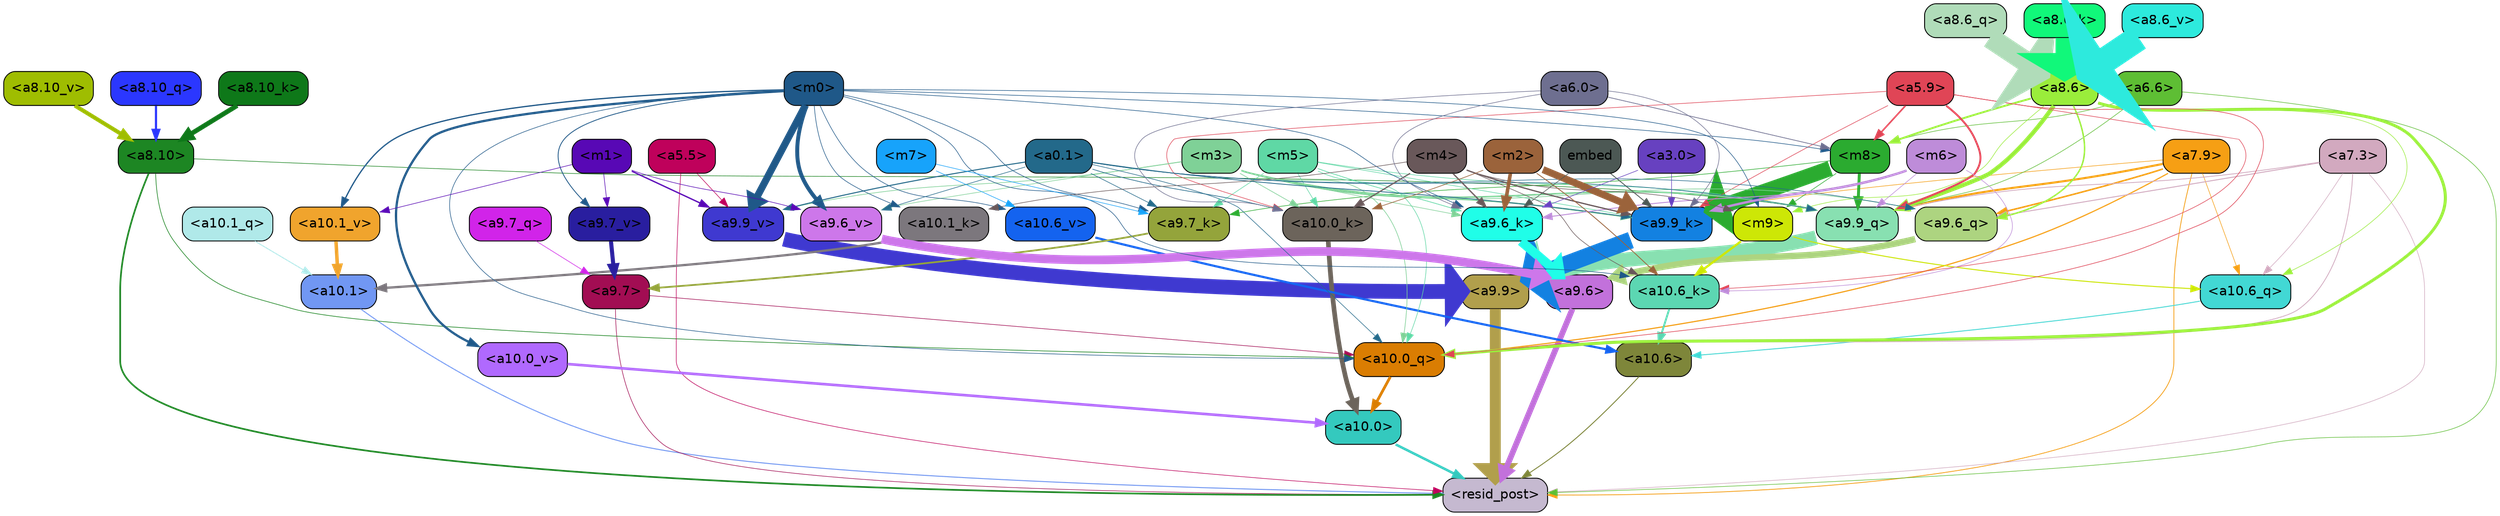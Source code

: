 strict digraph "" {
	graph [bgcolor=transparent,
		layout=dot,
		overlap=false,
		splines=true
	];
	"<a10.6>"	[color=black,
		fillcolor="#7e863a",
		fontname=Helvetica,
		shape=box,
		style="filled, rounded"];
	"<resid_post>"	[color=black,
		fillcolor="#c5b9d0",
		fontname=Helvetica,
		shape=box,
		style="filled, rounded"];
	"<a10.6>" -> "<resid_post>"	[color="#7e863a",
		penwidth=0.9498605728149414];
	"<a10.1>"	[color=black,
		fillcolor="#7197f3",
		fontname=Helvetica,
		shape=box,
		style="filled, rounded"];
	"<a10.1>" -> "<resid_post>"	[color="#7197f3",
		penwidth=1.0084514617919922];
	"<a10.0>"	[color=black,
		fillcolor="#34c9be",
		fontname=Helvetica,
		shape=box,
		style="filled, rounded"];
	"<a10.0>" -> "<resid_post>"	[color="#34c9be",
		penwidth=2.5814952850341797];
	"<a9.9>"	[color=black,
		fillcolor="#b19f4c",
		fontname=Helvetica,
		shape=box,
		style="filled, rounded"];
	"<a9.9>" -> "<resid_post>"	[color="#b19f4c",
		penwidth=11.610888481140137];
	"<a9.7>"	[color=black,
		fillcolor="#a20d53",
		fontname=Helvetica,
		shape=box,
		style="filled, rounded"];
	"<a9.7>" -> "<resid_post>"	[color="#a20d53",
		penwidth=0.6];
	"<a10.0_q>"	[color=black,
		fillcolor="#da7d02",
		fontname=Helvetica,
		shape=box,
		style="filled, rounded"];
	"<a9.7>" -> "<a10.0_q>"	[color="#a20d53",
		penwidth=0.6];
	"<a9.6>"	[color=black,
		fillcolor="#c271db",
		fontname=Helvetica,
		shape=box,
		style="filled, rounded"];
	"<a9.6>" -> "<resid_post>"	[color="#c271db",
		penwidth=6.121421813964844];
	"<a8.10>"	[color=black,
		fillcolor="#1d8623",
		fontname=Helvetica,
		shape=box,
		style="filled, rounded"];
	"<a8.10>" -> "<resid_post>"	[color="#1d8623",
		penwidth=1.7841739654541016];
	"<a8.10>" -> "<a10.0_q>"	[color="#1d8623",
		penwidth=0.6612663269042969];
	"<a9.9_q>"	[color=black,
		fillcolor="#88e0b1",
		fontname=Helvetica,
		shape=box,
		style="filled, rounded"];
	"<a8.10>" -> "<a9.9_q>"	[color="#1d8623",
		penwidth=0.6];
	"<a7.9>"	[color=black,
		fillcolor="#f69f14",
		fontname=Helvetica,
		shape=box,
		style="filled, rounded"];
	"<a7.9>" -> "<resid_post>"	[color="#f69f14",
		penwidth=0.8109169006347656];
	"<a10.6_q>"	[color=black,
		fillcolor="#42d8d4",
		fontname=Helvetica,
		shape=box,
		style="filled, rounded"];
	"<a7.9>" -> "<a10.6_q>"	[color="#f69f14",
		penwidth=0.6];
	"<a7.9>" -> "<a10.0_q>"	[color="#f69f14",
		penwidth=1.19378662109375];
	"<a7.9>" -> "<a9.9_q>"	[color="#f69f14",
		penwidth=2.1764984130859375];
	"<a9.6_q>"	[color=black,
		fillcolor="#add480",
		fontname=Helvetica,
		shape=box,
		style="filled, rounded"];
	"<a7.9>" -> "<a9.6_q>"	[color="#f69f14",
		penwidth=1.6184196472167969];
	"<a9.9_k>"	[color=black,
		fillcolor="#1381e1",
		fontname=Helvetica,
		shape=box,
		style="filled, rounded"];
	"<a7.9>" -> "<a9.9_k>"	[color="#f69f14",
		penwidth=0.6];
	"<a7.3>"	[color=black,
		fillcolor="#d2a9bf",
		fontname=Helvetica,
		shape=box,
		style="filled, rounded"];
	"<a7.3>" -> "<resid_post>"	[color="#d2a9bf",
		penwidth=0.6];
	"<a7.3>" -> "<a10.6_q>"	[color="#d2a9bf",
		penwidth=0.6];
	"<a7.3>" -> "<a10.0_q>"	[color="#d2a9bf",
		penwidth=0.8208656311035156];
	"<a7.3>" -> "<a9.9_q>"	[color="#d2a9bf",
		penwidth=0.8119163513183594];
	"<a7.3>" -> "<a9.6_q>"	[color="#d2a9bf",
		penwidth=0.9649925231933594];
	"<a6.6>"	[color=black,
		fillcolor="#5ebe34",
		fontname=Helvetica,
		shape=box,
		style="filled, rounded"];
	"<a6.6>" -> "<resid_post>"	[color="#5ebe34",
		penwidth=0.6];
	"<m8>"	[color=black,
		fillcolor="#2bab30",
		fontname=Helvetica,
		shape=box,
		style="filled, rounded"];
	"<a6.6>" -> "<m8>"	[color="#5ebe34",
		penwidth=0.6];
	"<a6.6>" -> "<a9.9_q>"	[color="#5ebe34",
		penwidth=0.6];
	"<a5.5>"	[color=black,
		fillcolor="#bf015b",
		fontname=Helvetica,
		shape=box,
		style="filled, rounded"];
	"<a5.5>" -> "<resid_post>"	[color="#bf015b",
		penwidth=0.6];
	"<a9.9_v>"	[color=black,
		fillcolor="#3f39d0",
		fontname=Helvetica,
		shape=box,
		style="filled, rounded"];
	"<a5.5>" -> "<a9.9_v>"	[color="#bf015b",
		penwidth=0.6];
	"<a10.6_q>" -> "<a10.6>"	[color="#42d8d4",
		penwidth=0.9244728088378906];
	"<a10.1_q>"	[color=black,
		fillcolor="#b0e9e9",
		fontname=Helvetica,
		shape=box,
		style="filled, rounded"];
	"<a10.1_q>" -> "<a10.1>"	[color="#b0e9e9",
		penwidth=0.9268798828125];
	"<a10.0_q>" -> "<a10.0>"	[color="#da7d02",
		penwidth=2.905670166015625];
	"<a10.6_k>"	[color=black,
		fillcolor="#5cd7b2",
		fontname=Helvetica,
		shape=box,
		style="filled, rounded"];
	"<a10.6_k>" -> "<a10.6>"	[color="#5cd7b2",
		penwidth=2.0319366455078125];
	"<a10.1_k>"	[color=black,
		fillcolor="#7c777d",
		fontname=Helvetica,
		shape=box,
		style="filled, rounded"];
	"<a10.1_k>" -> "<a10.1>"	[color="#7c777d",
		penwidth=2.4037628173828125];
	"<a10.0_k>"	[color=black,
		fillcolor="#6c645b",
		fontname=Helvetica,
		shape=box,
		style="filled, rounded"];
	"<a10.0_k>" -> "<a10.0>"	[color="#6c645b",
		penwidth=4.9319305419921875];
	"<a10.6_v>"	[color=black,
		fillcolor="#1463ef",
		fontname=Helvetica,
		shape=box,
		style="filled, rounded"];
	"<a10.6_v>" -> "<a10.6>"	[color="#1463ef",
		penwidth=2.290935516357422];
	"<a10.1_v>"	[color=black,
		fillcolor="#f0a42d",
		fontname=Helvetica,
		shape=box,
		style="filled, rounded"];
	"<a10.1_v>" -> "<a10.1>"	[color="#f0a42d",
		penwidth=3.6398468017578125];
	"<a10.0_v>"	[color=black,
		fillcolor="#b069fe",
		fontname=Helvetica,
		shape=box,
		style="filled, rounded"];
	"<a10.0_v>" -> "<a10.0>"	[color="#b069fe",
		penwidth=2.7666168212890625];
	"<m9>"	[color=black,
		fillcolor="#cde706",
		fontname=Helvetica,
		shape=box,
		style="filled, rounded"];
	"<m9>" -> "<a10.6_q>"	[color="#cde706",
		penwidth=1.0384025573730469];
	"<m9>" -> "<a10.6_k>"	[color="#cde706",
		penwidth=2.371124267578125];
	"<a8.6>"	[color=black,
		fillcolor="#9aed3b",
		fontname=Helvetica,
		shape=box,
		style="filled, rounded"];
	"<a8.6>" -> "<a10.6_q>"	[color="#9aed3b",
		penwidth=0.6];
	"<a8.6>" -> "<a10.0_q>"	[color="#9aed3b",
		penwidth=3.1841888427734375];
	"<a8.6>" -> "<m9>"	[color="#9aed3b",
		penwidth=0.6];
	"<a8.6>" -> "<m8>"	[color="#9aed3b",
		penwidth=1.972564697265625];
	"<a8.6>" -> "<a9.9_q>"	[color="#9aed3b",
		penwidth=4.482503890991211];
	"<a8.6>" -> "<a9.6_q>"	[color="#9aed3b",
		penwidth=1.515838623046875];
	"<m5>"	[color=black,
		fillcolor="#5fd8a5",
		fontname=Helvetica,
		shape=box,
		style="filled, rounded"];
	"<m5>" -> "<a10.0_q>"	[color="#5fd8a5",
		penwidth=0.6];
	"<m5>" -> "<a10.0_k>"	[color="#5fd8a5",
		penwidth=0.6];
	"<m5>" -> "<a9.9_q>"	[color="#5fd8a5",
		penwidth=0.6];
	"<m5>" -> "<a9.9_k>"	[color="#5fd8a5",
		penwidth=0.6];
	"<a9.7_k>"	[color=black,
		fillcolor="#94a43b",
		fontname=Helvetica,
		shape=box,
		style="filled, rounded"];
	"<m5>" -> "<a9.7_k>"	[color="#5fd8a5",
		penwidth=0.6];
	"<a9.6_k>"	[color=black,
		fillcolor="#20fee8",
		fontname=Helvetica,
		shape=box,
		style="filled, rounded"];
	"<m5>" -> "<a9.6_k>"	[color="#5fd8a5",
		penwidth=0.7197036743164062];
	"<a5.9>"	[color=black,
		fillcolor="#e04556",
		fontname=Helvetica,
		shape=box,
		style="filled, rounded"];
	"<a5.9>" -> "<a10.0_q>"	[color="#e04556",
		penwidth=0.6463394165039062];
	"<a5.9>" -> "<a10.6_k>"	[color="#e04556",
		penwidth=0.6];
	"<a5.9>" -> "<a10.0_k>"	[color="#e04556",
		penwidth=0.6];
	"<a5.9>" -> "<m8>"	[color="#e04556",
		penwidth=1.6550712585449219];
	"<a5.9>" -> "<a9.9_q>"	[color="#e04556",
		penwidth=2.019031524658203];
	"<a5.9>" -> "<a9.9_k>"	[color="#e04556",
		penwidth=0.6];
	"<m3>"	[color=black,
		fillcolor="#7fd197",
		fontname=Helvetica,
		shape=box,
		style="filled, rounded"];
	"<m3>" -> "<a10.0_q>"	[color="#7fd197",
		penwidth=0.6597442626953125];
	"<m3>" -> "<a10.0_k>"	[color="#7fd197",
		penwidth=0.6506614685058594];
	"<m3>" -> "<a9.9_q>"	[color="#7fd197",
		penwidth=1.6276321411132812];
	"<m3>" -> "<a9.6_q>"	[color="#7fd197",
		penwidth=0.6724472045898438];
	"<m3>" -> "<a9.9_k>"	[color="#7fd197",
		penwidth=1.4574642181396484];
	"<m3>" -> "<a9.6_k>"	[color="#7fd197",
		penwidth=0.6];
	"<m3>" -> "<a9.9_v>"	[color="#7fd197",
		penwidth=0.6589469909667969];
	"<a9.6_v>"	[color=black,
		fillcolor="#cd77ea",
		fontname=Helvetica,
		shape=box,
		style="filled, rounded"];
	"<m3>" -> "<a9.6_v>"	[color="#7fd197",
		penwidth=0.6];
	"<m0>"	[color=black,
		fillcolor="#1f5888",
		fontname=Helvetica,
		shape=box,
		style="filled, rounded"];
	"<m0>" -> "<a10.0_q>"	[color="#1f5888",
		penwidth=0.6];
	"<m0>" -> "<a10.6_k>"	[color="#1f5888",
		penwidth=0.6];
	"<m0>" -> "<a10.1_k>"	[color="#1f5888",
		penwidth=0.6];
	"<m0>" -> "<a10.6_v>"	[color="#1f5888",
		penwidth=0.6];
	"<m0>" -> "<a10.1_v>"	[color="#1f5888",
		penwidth=1.3360328674316406];
	"<m0>" -> "<a10.0_v>"	[color="#1f5888",
		penwidth=2.4083595275878906];
	"<m0>" -> "<m9>"	[color="#1f5888",
		penwidth=0.6];
	"<m0>" -> "<m8>"	[color="#1f5888",
		penwidth=0.6];
	"<m0>" -> "<a9.7_k>"	[color="#1f5888",
		penwidth=0.6];
	"<m0>" -> "<a9.6_k>"	[color="#1f5888",
		penwidth=0.6];
	"<m0>" -> "<a9.9_v>"	[color="#1f5888",
		penwidth=7.537467956542969];
	"<a9.7_v>"	[color=black,
		fillcolor="#291e9f",
		fontname=Helvetica,
		shape=box,
		style="filled, rounded"];
	"<m0>" -> "<a9.7_v>"	[color="#1f5888",
		penwidth=0.8575286865234375];
	"<m0>" -> "<a9.6_v>"	[color="#1f5888",
		penwidth=4.1688385009765625];
	"<a0.1>"	[color=black,
		fillcolor="#23698a",
		fontname=Helvetica,
		shape=box,
		style="filled, rounded"];
	"<a0.1>" -> "<a10.0_q>"	[color="#23698a",
		penwidth=0.6];
	"<a0.1>" -> "<a10.0_k>"	[color="#23698a",
		penwidth=0.6768684387207031];
	"<a0.1>" -> "<a9.9_q>"	[color="#23698a",
		penwidth=0.6];
	"<a0.1>" -> "<a9.6_q>"	[color="#23698a",
		penwidth=0.6];
	"<a0.1>" -> "<a9.9_k>"	[color="#23698a",
		penwidth=0.81341552734375];
	"<a0.1>" -> "<a9.7_k>"	[color="#23698a",
		penwidth=0.6];
	"<a0.1>" -> "<a9.9_v>"	[color="#23698a",
		penwidth=1.062591552734375];
	"<a0.1>" -> "<a9.6_v>"	[color="#23698a",
		penwidth=0.6];
	"<m6>"	[color=black,
		fillcolor="#be8cd9",
		fontname=Helvetica,
		shape=box,
		style="filled, rounded"];
	"<m6>" -> "<a10.6_k>"	[color="#be8cd9",
		penwidth=0.6];
	"<m6>" -> "<a9.9_q>"	[color="#be8cd9",
		penwidth=0.6];
	"<m6>" -> "<a9.9_k>"	[color="#be8cd9",
		penwidth=2.533975601196289];
	"<m6>" -> "<a9.6_k>"	[color="#be8cd9",
		penwidth=0.9471282958984375];
	"<m4>"	[color=black,
		fillcolor="#69585a",
		fontname=Helvetica,
		shape=box,
		style="filled, rounded"];
	"<m4>" -> "<a10.6_k>"	[color="#69585a",
		penwidth=0.6];
	"<m4>" -> "<a10.1_k>"	[color="#69585a",
		penwidth=0.6];
	"<m4>" -> "<a10.0_k>"	[color="#69585a",
		penwidth=1.230804443359375];
	"<m4>" -> "<m9>"	[color="#69585a",
		penwidth=0.6];
	"<m4>" -> "<a9.9_k>"	[color="#69585a",
		penwidth=1.3186264038085938];
	"<m4>" -> "<a9.6_k>"	[color="#69585a",
		penwidth=1.3722038269042969];
	"<m2>"	[color=black,
		fillcolor="#9b633b",
		fontname=Helvetica,
		shape=box,
		style="filled, rounded"];
	"<m2>" -> "<a10.6_k>"	[color="#9b633b",
		penwidth=0.8380241394042969];
	"<m2>" -> "<a10.0_k>"	[color="#9b633b",
		penwidth=0.6622200012207031];
	"<m2>" -> "<a9.9_k>"	[color="#9b633b",
		penwidth=7.476325988769531];
	"<m2>" -> "<a9.6_k>"	[color="#9b633b",
		penwidth=3.761505126953125];
	"<a6.0>"	[color=black,
		fillcolor="#6e6f90",
		fontname=Helvetica,
		shape=box,
		style="filled, rounded"];
	"<a6.0>" -> "<a10.0_k>"	[color="#6e6f90",
		penwidth=0.6];
	"<a6.0>" -> "<m8>"	[color="#6e6f90",
		penwidth=0.7418403625488281];
	"<a6.0>" -> "<a9.9_k>"	[color="#6e6f90",
		penwidth=0.6];
	"<a6.0>" -> "<a9.6_k>"	[color="#6e6f90",
		penwidth=0.6];
	"<m7>"	[color=black,
		fillcolor="#17a3fb",
		fontname=Helvetica,
		shape=box,
		style="filled, rounded"];
	"<m7>" -> "<a10.6_v>"	[color="#17a3fb",
		penwidth=0.6];
	"<m7>" -> "<a9.7_k>"	[color="#17a3fb",
		penwidth=0.6];
	"<m1>"	[color=black,
		fillcolor="#5808b5",
		fontname=Helvetica,
		shape=box,
		style="filled, rounded"];
	"<m1>" -> "<a10.1_v>"	[color="#5808b5",
		penwidth=0.6];
	"<m1>" -> "<a9.9_v>"	[color="#5808b5",
		penwidth=1.4082679748535156];
	"<m1>" -> "<a9.7_v>"	[color="#5808b5",
		penwidth=0.6];
	"<m1>" -> "<a9.6_v>"	[color="#5808b5",
		penwidth=0.6];
	"<m8>" -> "<m9>"	[color="#2bab30",
		penwidth=0.6];
	"<m8>" -> "<a9.9_q>"	[color="#2bab30",
		penwidth=3.073810577392578];
	"<m8>" -> "<a9.9_k>"	[color="#2bab30",
		penwidth=16.255420684814453];
	"<m8>" -> "<a9.7_k>"	[color="#2bab30",
		penwidth=0.6];
	"<a9.9_q>" -> "<a9.9>"	[color="#88e0b1",
		penwidth=15.310546875];
	"<a9.7_q>"	[color=black,
		fillcolor="#d124e9",
		fontname=Helvetica,
		shape=box,
		style="filled, rounded"];
	"<a9.7_q>" -> "<a9.7>"	[color="#d124e9",
		penwidth=0.6];
	"<a9.6_q>" -> "<a9.6>"	[color="#add480",
		penwidth=6.823722839355469];
	"<a9.9_k>" -> "<a9.9>"	[color="#1381e1",
		penwidth=17.953022003173828];
	"<a9.7_k>" -> "<a9.7>"	[color="#94a43b",
		penwidth=1.85101318359375];
	"<a9.6_k>" -> "<a9.6>"	[color="#20fee8",
		penwidth=9.787818908691406];
	"<a9.9_v>" -> "<a9.9>"	[color="#3f39d0",
		penwidth=15.728643417358398];
	"<a9.7_v>" -> "<a9.7>"	[color="#291e9f",
		penwidth=4.305488586425781];
	"<a9.6_v>" -> "<a9.6>"	[color="#cd77ea",
		penwidth=9.212547302246094];
	"<a3.0>"	[color=black,
		fillcolor="#6741c0",
		fontname=Helvetica,
		shape=box,
		style="filled, rounded"];
	"<a3.0>" -> "<a9.9_k>"	[color="#6741c0",
		penwidth=0.6];
	"<a3.0>" -> "<a9.6_k>"	[color="#6741c0",
		penwidth=0.6];
	embed	[color=black,
		fillcolor="#4c5854",
		fontname=Helvetica,
		shape=box,
		style="filled, rounded"];
	embed -> "<a9.9_k>"	[color="#4c5854",
		penwidth=0.8602714538574219];
	embed -> "<a9.6_k>"	[color="#4c5854",
		penwidth=0.6];
	"<a8.10_q>"	[color=black,
		fillcolor="#2b37ff",
		fontname=Helvetica,
		shape=box,
		style="filled, rounded"];
	"<a8.10_q>" -> "<a8.10>"	[color="#2b37ff",
		penwidth=2.2933731079101562];
	"<a8.6_q>"	[color=black,
		fillcolor="#b0dcb9",
		fontname=Helvetica,
		shape=box,
		style="filled, rounded"];
	"<a8.6_q>" -> "<a8.6>"	[color="#b0dcb9",
		penwidth=22.21251106262207];
	"<a8.10_k>"	[color=black,
		fillcolor="#0e7819",
		fontname=Helvetica,
		shape=box,
		style="filled, rounded"];
	"<a8.10_k>" -> "<a8.10>"	[color="#0e7819",
		penwidth=5.009056091308594];
	"<a8.6_k>"	[color=black,
		fillcolor="#11f87a",
		fontname=Helvetica,
		shape=box,
		style="filled, rounded"];
	"<a8.6_k>" -> "<a8.6>"	[color="#11f87a",
		penwidth=19.114789962768555];
	"<a8.10_v>"	[color=black,
		fillcolor="#9fbd01",
		fontname=Helvetica,
		shape=box,
		style="filled, rounded"];
	"<a8.10_v>" -> "<a8.10>"	[color="#9fbd01",
		penwidth=4.248416900634766];
	"<a8.6_v>"	[color=black,
		fillcolor="#2deadd",
		fontname=Helvetica,
		shape=box,
		style="filled, rounded"];
	"<a8.6_v>" -> "<a8.6>"	[color="#2deadd",
		penwidth=27.461654663085938];
}

